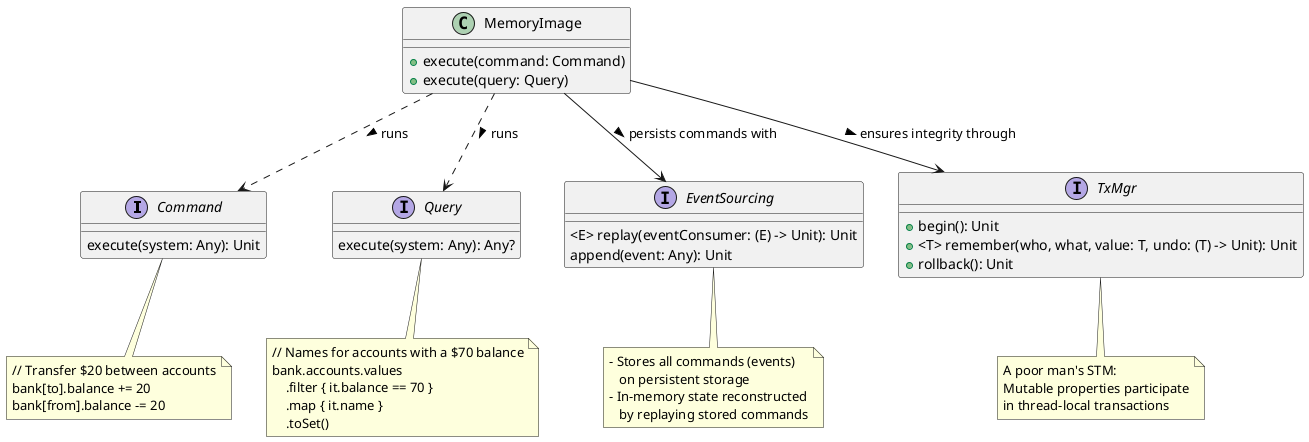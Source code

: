 @startuml

together {
    interface Command {
        execute(system: Any): Unit
    }
    note bottom of Command
        // Transfer $20 between accounts
        bank[to].balance += 20
        bank[from].balance -= 20
    end note

    interface Query {
        execute(system: Any): Any?
    }
    note bottom of Query
        // Names for accounts with a $70 balance
        bank.accounts.values
            .filter { it.balance == 70 }
            .map { it.name }
            .toSet()
    end note
}

together {
    interface EventSourcing {
        <E> replay(eventConsumer: (E) -> Unit): Unit
        append(event: Any): Unit
    }
    note bottom of EventSourcing
        - Stores all commands (events)
           on persistent storage
        - In-memory state reconstructed
           by replaying stored commands
    end note
    interface TxMgr {
        + begin(): Unit
        + <T> remember(who, what, value: T, undo: (T) -> Unit): Unit
        + rollback(): Unit
    }
    note bottom of TxMgr
        A poor man's STM:
        Mutable properties participate
        in thread-local transactions
    end note
}

class MemoryImage {
    + execute(command: Command)
    + execute(query: Query)
}
MemoryImage ..> Command: runs >
MemoryImage ..> Query: runs >
MemoryImage --> EventSourcing: persists commands with >
MemoryImage --> TxMgr: ensures integrity through >

@enduml